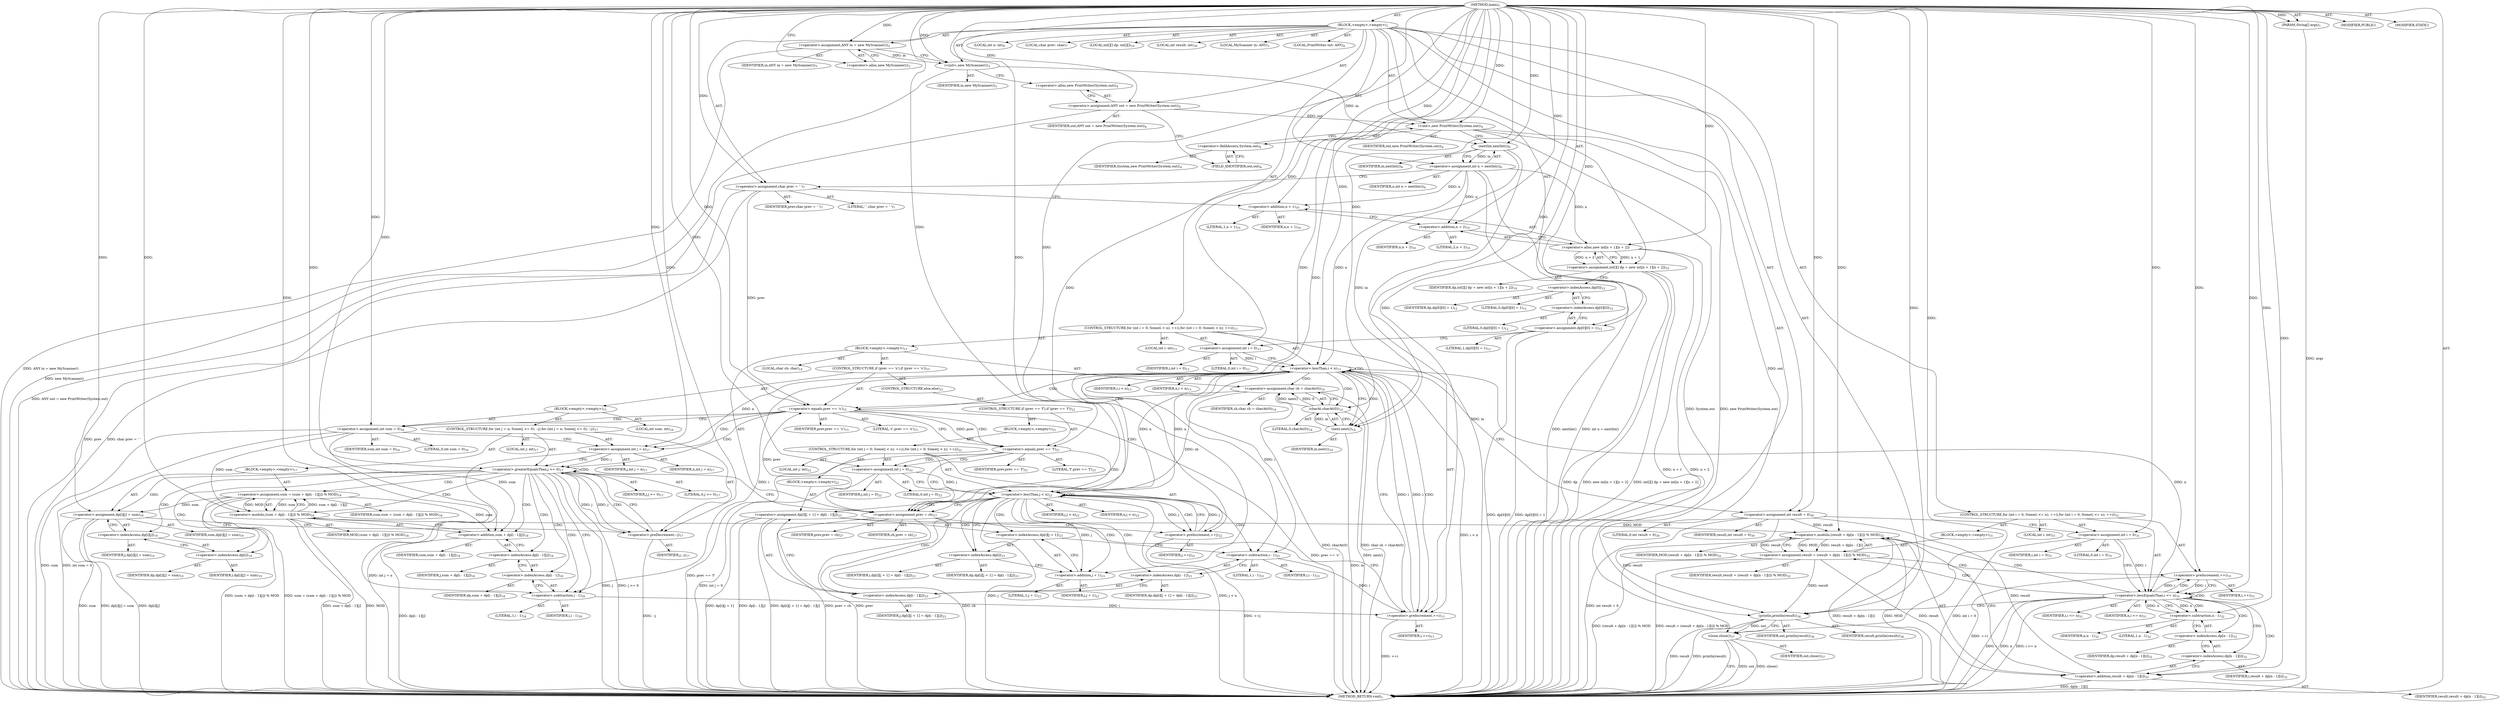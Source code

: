 digraph "main" {  
"21" [label = <(METHOD,main)<SUB>1</SUB>> ]
"22" [label = <(PARAM,String[] args)<SUB>1</SUB>> ]
"23" [label = <(BLOCK,&lt;empty&gt;,&lt;empty&gt;)<SUB>1</SUB>> ]
"4" [label = <(LOCAL,MyScanner in: ANY)<SUB>3</SUB>> ]
"24" [label = <(&lt;operator&gt;.assignment,ANY in = new MyScanner())<SUB>3</SUB>> ]
"25" [label = <(IDENTIFIER,in,ANY in = new MyScanner())<SUB>3</SUB>> ]
"26" [label = <(&lt;operator&gt;.alloc,new MyScanner())<SUB>3</SUB>> ]
"27" [label = <(&lt;init&gt;,new MyScanner())<SUB>3</SUB>> ]
"3" [label = <(IDENTIFIER,in,new MyScanner())<SUB>3</SUB>> ]
"6" [label = <(LOCAL,PrintWriter out: ANY)<SUB>4</SUB>> ]
"28" [label = <(&lt;operator&gt;.assignment,ANY out = new PrintWriter(System.out))<SUB>4</SUB>> ]
"29" [label = <(IDENTIFIER,out,ANY out = new PrintWriter(System.out))<SUB>4</SUB>> ]
"30" [label = <(&lt;operator&gt;.alloc,new PrintWriter(System.out))<SUB>4</SUB>> ]
"31" [label = <(&lt;init&gt;,new PrintWriter(System.out))<SUB>4</SUB>> ]
"5" [label = <(IDENTIFIER,out,new PrintWriter(System.out))<SUB>4</SUB>> ]
"32" [label = <(&lt;operator&gt;.fieldAccess,System.out)<SUB>4</SUB>> ]
"33" [label = <(IDENTIFIER,System,new PrintWriter(System.out))<SUB>4</SUB>> ]
"34" [label = <(FIELD_IDENTIFIER,out,out)<SUB>4</SUB>> ]
"35" [label = <(LOCAL,int n: int)<SUB>6</SUB>> ]
"36" [label = <(&lt;operator&gt;.assignment,int n = nextInt())<SUB>6</SUB>> ]
"37" [label = <(IDENTIFIER,n,int n = nextInt())<SUB>6</SUB>> ]
"38" [label = <(nextInt,nextInt())<SUB>6</SUB>> ]
"39" [label = <(IDENTIFIER,in,nextInt())<SUB>6</SUB>> ]
"40" [label = <(LOCAL,char prev: char)<SUB>7</SUB>> ]
"41" [label = <(&lt;operator&gt;.assignment,char prev = ' ')<SUB>7</SUB>> ]
"42" [label = <(IDENTIFIER,prev,char prev = ' ')<SUB>7</SUB>> ]
"43" [label = <(LITERAL,' ',char prev = ' ')<SUB>7</SUB>> ]
"44" [label = <(LOCAL,int[][] dp: int[][])<SUB>10</SUB>> ]
"45" [label = <(&lt;operator&gt;.assignment,int[][] dp = new int[n + 1][n + 2])<SUB>10</SUB>> ]
"46" [label = <(IDENTIFIER,dp,int[][] dp = new int[n + 1][n + 2])<SUB>10</SUB>> ]
"47" [label = <(&lt;operator&gt;.alloc,new int[n + 1][n + 2])> ]
"48" [label = <(&lt;operator&gt;.addition,n + 1)<SUB>10</SUB>> ]
"49" [label = <(IDENTIFIER,n,n + 1)<SUB>10</SUB>> ]
"50" [label = <(LITERAL,1,n + 1)<SUB>10</SUB>> ]
"51" [label = <(&lt;operator&gt;.addition,n + 2)<SUB>10</SUB>> ]
"52" [label = <(IDENTIFIER,n,n + 2)<SUB>10</SUB>> ]
"53" [label = <(LITERAL,2,n + 2)<SUB>10</SUB>> ]
"54" [label = <(&lt;operator&gt;.assignment,dp[0][0] = 1)<SUB>12</SUB>> ]
"55" [label = <(&lt;operator&gt;.indexAccess,dp[0][0])<SUB>12</SUB>> ]
"56" [label = <(&lt;operator&gt;.indexAccess,dp[0])<SUB>12</SUB>> ]
"57" [label = <(IDENTIFIER,dp,dp[0][0] = 1)<SUB>12</SUB>> ]
"58" [label = <(LITERAL,0,dp[0][0] = 1)<SUB>12</SUB>> ]
"59" [label = <(LITERAL,0,dp[0][0] = 1)<SUB>12</SUB>> ]
"60" [label = <(LITERAL,1,dp[0][0] = 1)<SUB>12</SUB>> ]
"61" [label = <(CONTROL_STRUCTURE,for (int i = 0; Some(i &lt; n); ++i),for (int i = 0; Some(i &lt; n); ++i))<SUB>13</SUB>> ]
"62" [label = <(LOCAL,int i: int)<SUB>13</SUB>> ]
"63" [label = <(&lt;operator&gt;.assignment,int i = 0)<SUB>13</SUB>> ]
"64" [label = <(IDENTIFIER,i,int i = 0)<SUB>13</SUB>> ]
"65" [label = <(LITERAL,0,int i = 0)<SUB>13</SUB>> ]
"66" [label = <(&lt;operator&gt;.lessThan,i &lt; n)<SUB>13</SUB>> ]
"67" [label = <(IDENTIFIER,i,i &lt; n)<SUB>13</SUB>> ]
"68" [label = <(IDENTIFIER,n,i &lt; n)<SUB>13</SUB>> ]
"69" [label = <(&lt;operator&gt;.preIncrement,++i)<SUB>13</SUB>> ]
"70" [label = <(IDENTIFIER,i,++i)<SUB>13</SUB>> ]
"71" [label = <(BLOCK,&lt;empty&gt;,&lt;empty&gt;)<SUB>13</SUB>> ]
"72" [label = <(LOCAL,char ch: char)<SUB>14</SUB>> ]
"73" [label = <(&lt;operator&gt;.assignment,char ch = charAt(0))<SUB>14</SUB>> ]
"74" [label = <(IDENTIFIER,ch,char ch = charAt(0))<SUB>14</SUB>> ]
"75" [label = <(charAt,charAt(0))<SUB>14</SUB>> ]
"76" [label = <(next,next())<SUB>14</SUB>> ]
"77" [label = <(IDENTIFIER,in,next())<SUB>14</SUB>> ]
"78" [label = <(LITERAL,0,charAt(0))<SUB>14</SUB>> ]
"79" [label = <(CONTROL_STRUCTURE,if (prev == 's'),if (prev == 's'))<SUB>15</SUB>> ]
"80" [label = <(&lt;operator&gt;.equals,prev == 's')<SUB>15</SUB>> ]
"81" [label = <(IDENTIFIER,prev,prev == 's')<SUB>15</SUB>> ]
"82" [label = <(LITERAL,'s',prev == 's')<SUB>15</SUB>> ]
"83" [label = <(BLOCK,&lt;empty&gt;,&lt;empty&gt;)<SUB>15</SUB>> ]
"84" [label = <(LOCAL,int sum: int)<SUB>16</SUB>> ]
"85" [label = <(&lt;operator&gt;.assignment,int sum = 0)<SUB>16</SUB>> ]
"86" [label = <(IDENTIFIER,sum,int sum = 0)<SUB>16</SUB>> ]
"87" [label = <(LITERAL,0,int sum = 0)<SUB>16</SUB>> ]
"88" [label = <(CONTROL_STRUCTURE,for (int j = n; Some(j &gt;= 0); --j),for (int j = n; Some(j &gt;= 0); --j))<SUB>17</SUB>> ]
"89" [label = <(LOCAL,int j: int)<SUB>17</SUB>> ]
"90" [label = <(&lt;operator&gt;.assignment,int j = n)<SUB>17</SUB>> ]
"91" [label = <(IDENTIFIER,j,int j = n)<SUB>17</SUB>> ]
"92" [label = <(IDENTIFIER,n,int j = n)<SUB>17</SUB>> ]
"93" [label = <(&lt;operator&gt;.greaterEqualsThan,j &gt;= 0)<SUB>17</SUB>> ]
"94" [label = <(IDENTIFIER,j,j &gt;= 0)<SUB>17</SUB>> ]
"95" [label = <(LITERAL,0,j &gt;= 0)<SUB>17</SUB>> ]
"96" [label = <(&lt;operator&gt;.preDecrement,--j)<SUB>17</SUB>> ]
"97" [label = <(IDENTIFIER,j,--j)<SUB>17</SUB>> ]
"98" [label = <(BLOCK,&lt;empty&gt;,&lt;empty&gt;)<SUB>17</SUB>> ]
"99" [label = <(&lt;operator&gt;.assignment,sum = (sum + dp[i - 1][j]) % MOD)<SUB>18</SUB>> ]
"100" [label = <(IDENTIFIER,sum,sum = (sum + dp[i - 1][j]) % MOD)<SUB>18</SUB>> ]
"101" [label = <(&lt;operator&gt;.modulo,(sum + dp[i - 1][j]) % MOD)<SUB>18</SUB>> ]
"102" [label = <(&lt;operator&gt;.addition,sum + dp[i - 1][j])<SUB>18</SUB>> ]
"103" [label = <(IDENTIFIER,sum,sum + dp[i - 1][j])<SUB>18</SUB>> ]
"104" [label = <(&lt;operator&gt;.indexAccess,dp[i - 1][j])<SUB>18</SUB>> ]
"105" [label = <(&lt;operator&gt;.indexAccess,dp[i - 1])<SUB>18</SUB>> ]
"106" [label = <(IDENTIFIER,dp,sum + dp[i - 1][j])<SUB>18</SUB>> ]
"107" [label = <(&lt;operator&gt;.subtraction,i - 1)<SUB>18</SUB>> ]
"108" [label = <(IDENTIFIER,i,i - 1)<SUB>18</SUB>> ]
"109" [label = <(LITERAL,1,i - 1)<SUB>18</SUB>> ]
"110" [label = <(IDENTIFIER,j,sum + dp[i - 1][j])<SUB>18</SUB>> ]
"111" [label = <(IDENTIFIER,MOD,(sum + dp[i - 1][j]) % MOD)<SUB>18</SUB>> ]
"112" [label = <(&lt;operator&gt;.assignment,dp[i][j] = sum)<SUB>19</SUB>> ]
"113" [label = <(&lt;operator&gt;.indexAccess,dp[i][j])<SUB>19</SUB>> ]
"114" [label = <(&lt;operator&gt;.indexAccess,dp[i])<SUB>19</SUB>> ]
"115" [label = <(IDENTIFIER,dp,dp[i][j] = sum)<SUB>19</SUB>> ]
"116" [label = <(IDENTIFIER,i,dp[i][j] = sum)<SUB>19</SUB>> ]
"117" [label = <(IDENTIFIER,j,dp[i][j] = sum)<SUB>19</SUB>> ]
"118" [label = <(IDENTIFIER,sum,dp[i][j] = sum)<SUB>19</SUB>> ]
"119" [label = <(CONTROL_STRUCTURE,else,else)<SUB>21</SUB>> ]
"120" [label = <(CONTROL_STRUCTURE,if (prev == 'f'),if (prev == 'f'))<SUB>21</SUB>> ]
"121" [label = <(&lt;operator&gt;.equals,prev == 'f')<SUB>21</SUB>> ]
"122" [label = <(IDENTIFIER,prev,prev == 'f')<SUB>21</SUB>> ]
"123" [label = <(LITERAL,'f',prev == 'f')<SUB>21</SUB>> ]
"124" [label = <(BLOCK,&lt;empty&gt;,&lt;empty&gt;)<SUB>21</SUB>> ]
"125" [label = <(CONTROL_STRUCTURE,for (int j = 0; Some(j &lt; n); ++j),for (int j = 0; Some(j &lt; n); ++j))<SUB>22</SUB>> ]
"126" [label = <(LOCAL,int j: int)<SUB>22</SUB>> ]
"127" [label = <(&lt;operator&gt;.assignment,int j = 0)<SUB>22</SUB>> ]
"128" [label = <(IDENTIFIER,j,int j = 0)<SUB>22</SUB>> ]
"129" [label = <(LITERAL,0,int j = 0)<SUB>22</SUB>> ]
"130" [label = <(&lt;operator&gt;.lessThan,j &lt; n)<SUB>22</SUB>> ]
"131" [label = <(IDENTIFIER,j,j &lt; n)<SUB>22</SUB>> ]
"132" [label = <(IDENTIFIER,n,j &lt; n)<SUB>22</SUB>> ]
"133" [label = <(&lt;operator&gt;.preIncrement,++j)<SUB>22</SUB>> ]
"134" [label = <(IDENTIFIER,j,++j)<SUB>22</SUB>> ]
"135" [label = <(BLOCK,&lt;empty&gt;,&lt;empty&gt;)<SUB>22</SUB>> ]
"136" [label = <(&lt;operator&gt;.assignment,dp[i][j + 1] = dp[i - 1][j])<SUB>23</SUB>> ]
"137" [label = <(&lt;operator&gt;.indexAccess,dp[i][j + 1])<SUB>23</SUB>> ]
"138" [label = <(&lt;operator&gt;.indexAccess,dp[i])<SUB>23</SUB>> ]
"139" [label = <(IDENTIFIER,dp,dp[i][j + 1] = dp[i - 1][j])<SUB>23</SUB>> ]
"140" [label = <(IDENTIFIER,i,dp[i][j + 1] = dp[i - 1][j])<SUB>23</SUB>> ]
"141" [label = <(&lt;operator&gt;.addition,j + 1)<SUB>23</SUB>> ]
"142" [label = <(IDENTIFIER,j,j + 1)<SUB>23</SUB>> ]
"143" [label = <(LITERAL,1,j + 1)<SUB>23</SUB>> ]
"144" [label = <(&lt;operator&gt;.indexAccess,dp[i - 1][j])<SUB>23</SUB>> ]
"145" [label = <(&lt;operator&gt;.indexAccess,dp[i - 1])<SUB>23</SUB>> ]
"146" [label = <(IDENTIFIER,dp,dp[i][j + 1] = dp[i - 1][j])<SUB>23</SUB>> ]
"147" [label = <(&lt;operator&gt;.subtraction,i - 1)<SUB>23</SUB>> ]
"148" [label = <(IDENTIFIER,i,i - 1)<SUB>23</SUB>> ]
"149" [label = <(LITERAL,1,i - 1)<SUB>23</SUB>> ]
"150" [label = <(IDENTIFIER,j,dp[i][j + 1] = dp[i - 1][j])<SUB>23</SUB>> ]
"151" [label = <(&lt;operator&gt;.assignment,prev = ch)<SUB>27</SUB>> ]
"152" [label = <(IDENTIFIER,prev,prev = ch)<SUB>27</SUB>> ]
"153" [label = <(IDENTIFIER,ch,prev = ch)<SUB>27</SUB>> ]
"154" [label = <(LOCAL,int result: int)<SUB>30</SUB>> ]
"155" [label = <(&lt;operator&gt;.assignment,int result = 0)<SUB>30</SUB>> ]
"156" [label = <(IDENTIFIER,result,int result = 0)<SUB>30</SUB>> ]
"157" [label = <(LITERAL,0,int result = 0)<SUB>30</SUB>> ]
"158" [label = <(CONTROL_STRUCTURE,for (int i = 0; Some(i &lt;= n); ++i),for (int i = 0; Some(i &lt;= n); ++i))<SUB>31</SUB>> ]
"159" [label = <(LOCAL,int i: int)<SUB>31</SUB>> ]
"160" [label = <(&lt;operator&gt;.assignment,int i = 0)<SUB>31</SUB>> ]
"161" [label = <(IDENTIFIER,i,int i = 0)<SUB>31</SUB>> ]
"162" [label = <(LITERAL,0,int i = 0)<SUB>31</SUB>> ]
"163" [label = <(&lt;operator&gt;.lessEqualsThan,i &lt;= n)<SUB>31</SUB>> ]
"164" [label = <(IDENTIFIER,i,i &lt;= n)<SUB>31</SUB>> ]
"165" [label = <(IDENTIFIER,n,i &lt;= n)<SUB>31</SUB>> ]
"166" [label = <(&lt;operator&gt;.preIncrement,++i)<SUB>31</SUB>> ]
"167" [label = <(IDENTIFIER,i,++i)<SUB>31</SUB>> ]
"168" [label = <(BLOCK,&lt;empty&gt;,&lt;empty&gt;)<SUB>31</SUB>> ]
"169" [label = <(&lt;operator&gt;.assignment,result = (result + dp[n - 1][i]) % MOD)<SUB>32</SUB>> ]
"170" [label = <(IDENTIFIER,result,result = (result + dp[n - 1][i]) % MOD)<SUB>32</SUB>> ]
"171" [label = <(&lt;operator&gt;.modulo,(result + dp[n - 1][i]) % MOD)<SUB>32</SUB>> ]
"172" [label = <(&lt;operator&gt;.addition,result + dp[n - 1][i])<SUB>32</SUB>> ]
"173" [label = <(IDENTIFIER,result,result + dp[n - 1][i])<SUB>32</SUB>> ]
"174" [label = <(&lt;operator&gt;.indexAccess,dp[n - 1][i])<SUB>32</SUB>> ]
"175" [label = <(&lt;operator&gt;.indexAccess,dp[n - 1])<SUB>32</SUB>> ]
"176" [label = <(IDENTIFIER,dp,result + dp[n - 1][i])<SUB>32</SUB>> ]
"177" [label = <(&lt;operator&gt;.subtraction,n - 1)<SUB>32</SUB>> ]
"178" [label = <(IDENTIFIER,n,n - 1)<SUB>32</SUB>> ]
"179" [label = <(LITERAL,1,n - 1)<SUB>32</SUB>> ]
"180" [label = <(IDENTIFIER,i,result + dp[n - 1][i])<SUB>32</SUB>> ]
"181" [label = <(IDENTIFIER,MOD,(result + dp[n - 1][i]) % MOD)<SUB>32</SUB>> ]
"182" [label = <(println,println(result))<SUB>36</SUB>> ]
"183" [label = <(IDENTIFIER,out,println(result))<SUB>36</SUB>> ]
"184" [label = <(IDENTIFIER,result,println(result))<SUB>36</SUB>> ]
"185" [label = <(close,close())<SUB>37</SUB>> ]
"186" [label = <(IDENTIFIER,out,close())<SUB>37</SUB>> ]
"187" [label = <(MODIFIER,PUBLIC)> ]
"188" [label = <(MODIFIER,STATIC)> ]
"189" [label = <(METHOD_RETURN,void)<SUB>1</SUB>> ]
  "21" -> "22"  [ label = "AST: "] 
  "21" -> "23"  [ label = "AST: "] 
  "21" -> "187"  [ label = "AST: "] 
  "21" -> "188"  [ label = "AST: "] 
  "21" -> "189"  [ label = "AST: "] 
  "23" -> "4"  [ label = "AST: "] 
  "23" -> "24"  [ label = "AST: "] 
  "23" -> "27"  [ label = "AST: "] 
  "23" -> "6"  [ label = "AST: "] 
  "23" -> "28"  [ label = "AST: "] 
  "23" -> "31"  [ label = "AST: "] 
  "23" -> "35"  [ label = "AST: "] 
  "23" -> "36"  [ label = "AST: "] 
  "23" -> "40"  [ label = "AST: "] 
  "23" -> "41"  [ label = "AST: "] 
  "23" -> "44"  [ label = "AST: "] 
  "23" -> "45"  [ label = "AST: "] 
  "23" -> "54"  [ label = "AST: "] 
  "23" -> "61"  [ label = "AST: "] 
  "23" -> "154"  [ label = "AST: "] 
  "23" -> "155"  [ label = "AST: "] 
  "23" -> "158"  [ label = "AST: "] 
  "23" -> "182"  [ label = "AST: "] 
  "23" -> "185"  [ label = "AST: "] 
  "24" -> "25"  [ label = "AST: "] 
  "24" -> "26"  [ label = "AST: "] 
  "27" -> "3"  [ label = "AST: "] 
  "28" -> "29"  [ label = "AST: "] 
  "28" -> "30"  [ label = "AST: "] 
  "31" -> "5"  [ label = "AST: "] 
  "31" -> "32"  [ label = "AST: "] 
  "32" -> "33"  [ label = "AST: "] 
  "32" -> "34"  [ label = "AST: "] 
  "36" -> "37"  [ label = "AST: "] 
  "36" -> "38"  [ label = "AST: "] 
  "38" -> "39"  [ label = "AST: "] 
  "41" -> "42"  [ label = "AST: "] 
  "41" -> "43"  [ label = "AST: "] 
  "45" -> "46"  [ label = "AST: "] 
  "45" -> "47"  [ label = "AST: "] 
  "47" -> "48"  [ label = "AST: "] 
  "47" -> "51"  [ label = "AST: "] 
  "48" -> "49"  [ label = "AST: "] 
  "48" -> "50"  [ label = "AST: "] 
  "51" -> "52"  [ label = "AST: "] 
  "51" -> "53"  [ label = "AST: "] 
  "54" -> "55"  [ label = "AST: "] 
  "54" -> "60"  [ label = "AST: "] 
  "55" -> "56"  [ label = "AST: "] 
  "55" -> "59"  [ label = "AST: "] 
  "56" -> "57"  [ label = "AST: "] 
  "56" -> "58"  [ label = "AST: "] 
  "61" -> "62"  [ label = "AST: "] 
  "61" -> "63"  [ label = "AST: "] 
  "61" -> "66"  [ label = "AST: "] 
  "61" -> "69"  [ label = "AST: "] 
  "61" -> "71"  [ label = "AST: "] 
  "63" -> "64"  [ label = "AST: "] 
  "63" -> "65"  [ label = "AST: "] 
  "66" -> "67"  [ label = "AST: "] 
  "66" -> "68"  [ label = "AST: "] 
  "69" -> "70"  [ label = "AST: "] 
  "71" -> "72"  [ label = "AST: "] 
  "71" -> "73"  [ label = "AST: "] 
  "71" -> "79"  [ label = "AST: "] 
  "71" -> "151"  [ label = "AST: "] 
  "73" -> "74"  [ label = "AST: "] 
  "73" -> "75"  [ label = "AST: "] 
  "75" -> "76"  [ label = "AST: "] 
  "75" -> "78"  [ label = "AST: "] 
  "76" -> "77"  [ label = "AST: "] 
  "79" -> "80"  [ label = "AST: "] 
  "79" -> "83"  [ label = "AST: "] 
  "79" -> "119"  [ label = "AST: "] 
  "80" -> "81"  [ label = "AST: "] 
  "80" -> "82"  [ label = "AST: "] 
  "83" -> "84"  [ label = "AST: "] 
  "83" -> "85"  [ label = "AST: "] 
  "83" -> "88"  [ label = "AST: "] 
  "85" -> "86"  [ label = "AST: "] 
  "85" -> "87"  [ label = "AST: "] 
  "88" -> "89"  [ label = "AST: "] 
  "88" -> "90"  [ label = "AST: "] 
  "88" -> "93"  [ label = "AST: "] 
  "88" -> "96"  [ label = "AST: "] 
  "88" -> "98"  [ label = "AST: "] 
  "90" -> "91"  [ label = "AST: "] 
  "90" -> "92"  [ label = "AST: "] 
  "93" -> "94"  [ label = "AST: "] 
  "93" -> "95"  [ label = "AST: "] 
  "96" -> "97"  [ label = "AST: "] 
  "98" -> "99"  [ label = "AST: "] 
  "98" -> "112"  [ label = "AST: "] 
  "99" -> "100"  [ label = "AST: "] 
  "99" -> "101"  [ label = "AST: "] 
  "101" -> "102"  [ label = "AST: "] 
  "101" -> "111"  [ label = "AST: "] 
  "102" -> "103"  [ label = "AST: "] 
  "102" -> "104"  [ label = "AST: "] 
  "104" -> "105"  [ label = "AST: "] 
  "104" -> "110"  [ label = "AST: "] 
  "105" -> "106"  [ label = "AST: "] 
  "105" -> "107"  [ label = "AST: "] 
  "107" -> "108"  [ label = "AST: "] 
  "107" -> "109"  [ label = "AST: "] 
  "112" -> "113"  [ label = "AST: "] 
  "112" -> "118"  [ label = "AST: "] 
  "113" -> "114"  [ label = "AST: "] 
  "113" -> "117"  [ label = "AST: "] 
  "114" -> "115"  [ label = "AST: "] 
  "114" -> "116"  [ label = "AST: "] 
  "119" -> "120"  [ label = "AST: "] 
  "120" -> "121"  [ label = "AST: "] 
  "120" -> "124"  [ label = "AST: "] 
  "121" -> "122"  [ label = "AST: "] 
  "121" -> "123"  [ label = "AST: "] 
  "124" -> "125"  [ label = "AST: "] 
  "125" -> "126"  [ label = "AST: "] 
  "125" -> "127"  [ label = "AST: "] 
  "125" -> "130"  [ label = "AST: "] 
  "125" -> "133"  [ label = "AST: "] 
  "125" -> "135"  [ label = "AST: "] 
  "127" -> "128"  [ label = "AST: "] 
  "127" -> "129"  [ label = "AST: "] 
  "130" -> "131"  [ label = "AST: "] 
  "130" -> "132"  [ label = "AST: "] 
  "133" -> "134"  [ label = "AST: "] 
  "135" -> "136"  [ label = "AST: "] 
  "136" -> "137"  [ label = "AST: "] 
  "136" -> "144"  [ label = "AST: "] 
  "137" -> "138"  [ label = "AST: "] 
  "137" -> "141"  [ label = "AST: "] 
  "138" -> "139"  [ label = "AST: "] 
  "138" -> "140"  [ label = "AST: "] 
  "141" -> "142"  [ label = "AST: "] 
  "141" -> "143"  [ label = "AST: "] 
  "144" -> "145"  [ label = "AST: "] 
  "144" -> "150"  [ label = "AST: "] 
  "145" -> "146"  [ label = "AST: "] 
  "145" -> "147"  [ label = "AST: "] 
  "147" -> "148"  [ label = "AST: "] 
  "147" -> "149"  [ label = "AST: "] 
  "151" -> "152"  [ label = "AST: "] 
  "151" -> "153"  [ label = "AST: "] 
  "155" -> "156"  [ label = "AST: "] 
  "155" -> "157"  [ label = "AST: "] 
  "158" -> "159"  [ label = "AST: "] 
  "158" -> "160"  [ label = "AST: "] 
  "158" -> "163"  [ label = "AST: "] 
  "158" -> "166"  [ label = "AST: "] 
  "158" -> "168"  [ label = "AST: "] 
  "160" -> "161"  [ label = "AST: "] 
  "160" -> "162"  [ label = "AST: "] 
  "163" -> "164"  [ label = "AST: "] 
  "163" -> "165"  [ label = "AST: "] 
  "166" -> "167"  [ label = "AST: "] 
  "168" -> "169"  [ label = "AST: "] 
  "169" -> "170"  [ label = "AST: "] 
  "169" -> "171"  [ label = "AST: "] 
  "171" -> "172"  [ label = "AST: "] 
  "171" -> "181"  [ label = "AST: "] 
  "172" -> "173"  [ label = "AST: "] 
  "172" -> "174"  [ label = "AST: "] 
  "174" -> "175"  [ label = "AST: "] 
  "174" -> "180"  [ label = "AST: "] 
  "175" -> "176"  [ label = "AST: "] 
  "175" -> "177"  [ label = "AST: "] 
  "177" -> "178"  [ label = "AST: "] 
  "177" -> "179"  [ label = "AST: "] 
  "182" -> "183"  [ label = "AST: "] 
  "182" -> "184"  [ label = "AST: "] 
  "185" -> "186"  [ label = "AST: "] 
  "24" -> "27"  [ label = "CFG: "] 
  "27" -> "30"  [ label = "CFG: "] 
  "28" -> "34"  [ label = "CFG: "] 
  "31" -> "38"  [ label = "CFG: "] 
  "36" -> "41"  [ label = "CFG: "] 
  "41" -> "48"  [ label = "CFG: "] 
  "45" -> "56"  [ label = "CFG: "] 
  "54" -> "63"  [ label = "CFG: "] 
  "155" -> "160"  [ label = "CFG: "] 
  "182" -> "185"  [ label = "CFG: "] 
  "185" -> "189"  [ label = "CFG: "] 
  "26" -> "24"  [ label = "CFG: "] 
  "30" -> "28"  [ label = "CFG: "] 
  "32" -> "31"  [ label = "CFG: "] 
  "38" -> "36"  [ label = "CFG: "] 
  "47" -> "45"  [ label = "CFG: "] 
  "55" -> "54"  [ label = "CFG: "] 
  "63" -> "66"  [ label = "CFG: "] 
  "66" -> "76"  [ label = "CFG: "] 
  "66" -> "155"  [ label = "CFG: "] 
  "69" -> "66"  [ label = "CFG: "] 
  "160" -> "163"  [ label = "CFG: "] 
  "163" -> "177"  [ label = "CFG: "] 
  "163" -> "182"  [ label = "CFG: "] 
  "166" -> "163"  [ label = "CFG: "] 
  "34" -> "32"  [ label = "CFG: "] 
  "48" -> "51"  [ label = "CFG: "] 
  "51" -> "47"  [ label = "CFG: "] 
  "56" -> "55"  [ label = "CFG: "] 
  "73" -> "80"  [ label = "CFG: "] 
  "151" -> "69"  [ label = "CFG: "] 
  "169" -> "166"  [ label = "CFG: "] 
  "75" -> "73"  [ label = "CFG: "] 
  "80" -> "85"  [ label = "CFG: "] 
  "80" -> "121"  [ label = "CFG: "] 
  "171" -> "169"  [ label = "CFG: "] 
  "76" -> "75"  [ label = "CFG: "] 
  "85" -> "90"  [ label = "CFG: "] 
  "172" -> "171"  [ label = "CFG: "] 
  "90" -> "93"  [ label = "CFG: "] 
  "93" -> "107"  [ label = "CFG: "] 
  "93" -> "151"  [ label = "CFG: "] 
  "96" -> "93"  [ label = "CFG: "] 
  "121" -> "127"  [ label = "CFG: "] 
  "121" -> "151"  [ label = "CFG: "] 
  "174" -> "172"  [ label = "CFG: "] 
  "99" -> "114"  [ label = "CFG: "] 
  "112" -> "96"  [ label = "CFG: "] 
  "175" -> "174"  [ label = "CFG: "] 
  "101" -> "99"  [ label = "CFG: "] 
  "113" -> "112"  [ label = "CFG: "] 
  "127" -> "130"  [ label = "CFG: "] 
  "130" -> "138"  [ label = "CFG: "] 
  "130" -> "151"  [ label = "CFG: "] 
  "133" -> "130"  [ label = "CFG: "] 
  "177" -> "175"  [ label = "CFG: "] 
  "102" -> "101"  [ label = "CFG: "] 
  "114" -> "113"  [ label = "CFG: "] 
  "136" -> "133"  [ label = "CFG: "] 
  "104" -> "102"  [ label = "CFG: "] 
  "137" -> "147"  [ label = "CFG: "] 
  "144" -> "136"  [ label = "CFG: "] 
  "105" -> "104"  [ label = "CFG: "] 
  "138" -> "141"  [ label = "CFG: "] 
  "141" -> "137"  [ label = "CFG: "] 
  "145" -> "144"  [ label = "CFG: "] 
  "107" -> "105"  [ label = "CFG: "] 
  "147" -> "145"  [ label = "CFG: "] 
  "21" -> "26"  [ label = "CFG: "] 
  "22" -> "189"  [ label = "DDG: args"] 
  "24" -> "189"  [ label = "DDG: ANY in = new MyScanner()"] 
  "27" -> "189"  [ label = "DDG: new MyScanner()"] 
  "28" -> "189"  [ label = "DDG: ANY out = new PrintWriter(System.out)"] 
  "31" -> "189"  [ label = "DDG: System.out"] 
  "31" -> "189"  [ label = "DDG: new PrintWriter(System.out)"] 
  "38" -> "189"  [ label = "DDG: in"] 
  "36" -> "189"  [ label = "DDG: nextInt()"] 
  "36" -> "189"  [ label = "DDG: int n = nextInt()"] 
  "41" -> "189"  [ label = "DDG: prev"] 
  "41" -> "189"  [ label = "DDG: char prev = ' '"] 
  "45" -> "189"  [ label = "DDG: dp"] 
  "47" -> "189"  [ label = "DDG: n + 1"] 
  "47" -> "189"  [ label = "DDG: n + 2"] 
  "45" -> "189"  [ label = "DDG: new int[n + 1][n + 2]"] 
  "45" -> "189"  [ label = "DDG: int[][] dp = new int[n + 1][n + 2]"] 
  "54" -> "189"  [ label = "DDG: dp[0][0]"] 
  "54" -> "189"  [ label = "DDG: dp[0][0] = 1"] 
  "66" -> "189"  [ label = "DDG: i &lt; n"] 
  "155" -> "189"  [ label = "DDG: int result = 0"] 
  "160" -> "189"  [ label = "DDG: int i = 0"] 
  "163" -> "189"  [ label = "DDG: i"] 
  "163" -> "189"  [ label = "DDG: n"] 
  "163" -> "189"  [ label = "DDG: i &lt;= n"] 
  "182" -> "189"  [ label = "DDG: result"] 
  "182" -> "189"  [ label = "DDG: println(result)"] 
  "185" -> "189"  [ label = "DDG: out"] 
  "185" -> "189"  [ label = "DDG: close()"] 
  "172" -> "189"  [ label = "DDG: dp[n - 1][i]"] 
  "171" -> "189"  [ label = "DDG: result + dp[n - 1][i]"] 
  "171" -> "189"  [ label = "DDG: MOD"] 
  "169" -> "189"  [ label = "DDG: (result + dp[n - 1][i]) % MOD"] 
  "169" -> "189"  [ label = "DDG: result = (result + dp[n - 1][i]) % MOD"] 
  "166" -> "189"  [ label = "DDG: ++i"] 
  "76" -> "189"  [ label = "DDG: in"] 
  "75" -> "189"  [ label = "DDG: next()"] 
  "73" -> "189"  [ label = "DDG: charAt(0)"] 
  "73" -> "189"  [ label = "DDG: char ch = charAt(0)"] 
  "80" -> "189"  [ label = "DDG: prev == 's'"] 
  "121" -> "189"  [ label = "DDG: prev == 'f'"] 
  "127" -> "189"  [ label = "DDG: int j = 0"] 
  "130" -> "189"  [ label = "DDG: j"] 
  "130" -> "189"  [ label = "DDG: j &lt; n"] 
  "136" -> "189"  [ label = "DDG: dp[i][j + 1]"] 
  "136" -> "189"  [ label = "DDG: dp[i - 1][j]"] 
  "136" -> "189"  [ label = "DDG: dp[i][j + 1] = dp[i - 1][j]"] 
  "133" -> "189"  [ label = "DDG: ++j"] 
  "85" -> "189"  [ label = "DDG: sum"] 
  "85" -> "189"  [ label = "DDG: int sum = 0"] 
  "90" -> "189"  [ label = "DDG: int j = n"] 
  "93" -> "189"  [ label = "DDG: j"] 
  "93" -> "189"  [ label = "DDG: j &gt;= 0"] 
  "151" -> "189"  [ label = "DDG: prev"] 
  "151" -> "189"  [ label = "DDG: ch"] 
  "151" -> "189"  [ label = "DDG: prev = ch"] 
  "69" -> "189"  [ label = "DDG: ++i"] 
  "102" -> "189"  [ label = "DDG: dp[i - 1][j]"] 
  "101" -> "189"  [ label = "DDG: sum + dp[i - 1][j]"] 
  "101" -> "189"  [ label = "DDG: MOD"] 
  "99" -> "189"  [ label = "DDG: (sum + dp[i - 1][j]) % MOD"] 
  "99" -> "189"  [ label = "DDG: sum = (sum + dp[i - 1][j]) % MOD"] 
  "112" -> "189"  [ label = "DDG: dp[i][j]"] 
  "112" -> "189"  [ label = "DDG: sum"] 
  "112" -> "189"  [ label = "DDG: dp[i][j] = sum"] 
  "96" -> "189"  [ label = "DDG: --j"] 
  "21" -> "22"  [ label = "DDG: "] 
  "21" -> "24"  [ label = "DDG: "] 
  "21" -> "28"  [ label = "DDG: "] 
  "38" -> "36"  [ label = "DDG: in"] 
  "21" -> "41"  [ label = "DDG: "] 
  "47" -> "45"  [ label = "DDG: n + 1"] 
  "47" -> "45"  [ label = "DDG: n + 2"] 
  "21" -> "54"  [ label = "DDG: "] 
  "21" -> "155"  [ label = "DDG: "] 
  "24" -> "27"  [ label = "DDG: in"] 
  "21" -> "27"  [ label = "DDG: "] 
  "28" -> "31"  [ label = "DDG: out"] 
  "21" -> "31"  [ label = "DDG: "] 
  "21" -> "63"  [ label = "DDG: "] 
  "21" -> "160"  [ label = "DDG: "] 
  "31" -> "182"  [ label = "DDG: out"] 
  "21" -> "182"  [ label = "DDG: "] 
  "155" -> "182"  [ label = "DDG: result"] 
  "169" -> "182"  [ label = "DDG: result"] 
  "182" -> "185"  [ label = "DDG: out"] 
  "21" -> "185"  [ label = "DDG: "] 
  "27" -> "38"  [ label = "DDG: in"] 
  "21" -> "38"  [ label = "DDG: "] 
  "36" -> "47"  [ label = "DDG: n"] 
  "21" -> "47"  [ label = "DDG: "] 
  "63" -> "66"  [ label = "DDG: i"] 
  "69" -> "66"  [ label = "DDG: i"] 
  "21" -> "66"  [ label = "DDG: "] 
  "130" -> "66"  [ label = "DDG: n"] 
  "36" -> "66"  [ label = "DDG: n"] 
  "66" -> "69"  [ label = "DDG: i"] 
  "147" -> "69"  [ label = "DDG: i"] 
  "107" -> "69"  [ label = "DDG: i"] 
  "21" -> "69"  [ label = "DDG: "] 
  "75" -> "73"  [ label = "DDG: next()"] 
  "75" -> "73"  [ label = "DDG: 0"] 
  "73" -> "151"  [ label = "DDG: ch"] 
  "21" -> "151"  [ label = "DDG: "] 
  "160" -> "163"  [ label = "DDG: i"] 
  "166" -> "163"  [ label = "DDG: i"] 
  "21" -> "163"  [ label = "DDG: "] 
  "66" -> "163"  [ label = "DDG: n"] 
  "177" -> "163"  [ label = "DDG: n"] 
  "163" -> "166"  [ label = "DDG: i"] 
  "21" -> "166"  [ label = "DDG: "] 
  "171" -> "169"  [ label = "DDG: result + dp[n - 1][i]"] 
  "171" -> "169"  [ label = "DDG: MOD"] 
  "36" -> "48"  [ label = "DDG: n"] 
  "21" -> "48"  [ label = "DDG: "] 
  "21" -> "51"  [ label = "DDG: "] 
  "36" -> "51"  [ label = "DDG: n"] 
  "76" -> "75"  [ label = "DDG: in"] 
  "21" -> "75"  [ label = "DDG: "] 
  "41" -> "80"  [ label = "DDG: prev"] 
  "151" -> "80"  [ label = "DDG: prev"] 
  "21" -> "80"  [ label = "DDG: "] 
  "21" -> "85"  [ label = "DDG: "] 
  "155" -> "171"  [ label = "DDG: result"] 
  "169" -> "171"  [ label = "DDG: result"] 
  "21" -> "171"  [ label = "DDG: "] 
  "101" -> "171"  [ label = "DDG: MOD"] 
  "38" -> "76"  [ label = "DDG: in"] 
  "21" -> "76"  [ label = "DDG: "] 
  "66" -> "90"  [ label = "DDG: n"] 
  "21" -> "90"  [ label = "DDG: "] 
  "155" -> "172"  [ label = "DDG: result"] 
  "169" -> "172"  [ label = "DDG: result"] 
  "21" -> "172"  [ label = "DDG: "] 
  "90" -> "93"  [ label = "DDG: j"] 
  "96" -> "93"  [ label = "DDG: j"] 
  "21" -> "93"  [ label = "DDG: "] 
  "93" -> "96"  [ label = "DDG: j"] 
  "21" -> "96"  [ label = "DDG: "] 
  "101" -> "99"  [ label = "DDG: sum + dp[i - 1][j]"] 
  "101" -> "99"  [ label = "DDG: MOD"] 
  "99" -> "112"  [ label = "DDG: sum"] 
  "21" -> "112"  [ label = "DDG: "] 
  "80" -> "121"  [ label = "DDG: prev"] 
  "21" -> "121"  [ label = "DDG: "] 
  "21" -> "127"  [ label = "DDG: "] 
  "85" -> "101"  [ label = "DDG: sum"] 
  "21" -> "101"  [ label = "DDG: "] 
  "99" -> "101"  [ label = "DDG: sum"] 
  "127" -> "130"  [ label = "DDG: j"] 
  "133" -> "130"  [ label = "DDG: j"] 
  "21" -> "130"  [ label = "DDG: "] 
  "66" -> "130"  [ label = "DDG: n"] 
  "21" -> "133"  [ label = "DDG: "] 
  "130" -> "133"  [ label = "DDG: j"] 
  "163" -> "177"  [ label = "DDG: n"] 
  "21" -> "177"  [ label = "DDG: "] 
  "85" -> "102"  [ label = "DDG: sum"] 
  "21" -> "102"  [ label = "DDG: "] 
  "99" -> "102"  [ label = "DDG: sum"] 
  "130" -> "141"  [ label = "DDG: j"] 
  "21" -> "141"  [ label = "DDG: "] 
  "66" -> "107"  [ label = "DDG: i"] 
  "21" -> "107"  [ label = "DDG: "] 
  "66" -> "147"  [ label = "DDG: i"] 
  "21" -> "147"  [ label = "DDG: "] 
  "66" -> "73"  [ label = "CDG: "] 
  "66" -> "66"  [ label = "CDG: "] 
  "66" -> "75"  [ label = "CDG: "] 
  "66" -> "69"  [ label = "CDG: "] 
  "66" -> "151"  [ label = "CDG: "] 
  "66" -> "76"  [ label = "CDG: "] 
  "66" -> "80"  [ label = "CDG: "] 
  "163" -> "169"  [ label = "CDG: "] 
  "163" -> "163"  [ label = "CDG: "] 
  "163" -> "166"  [ label = "CDG: "] 
  "163" -> "177"  [ label = "CDG: "] 
  "163" -> "174"  [ label = "CDG: "] 
  "163" -> "175"  [ label = "CDG: "] 
  "163" -> "171"  [ label = "CDG: "] 
  "163" -> "172"  [ label = "CDG: "] 
  "80" -> "85"  [ label = "CDG: "] 
  "80" -> "121"  [ label = "CDG: "] 
  "80" -> "93"  [ label = "CDG: "] 
  "80" -> "90"  [ label = "CDG: "] 
  "93" -> "107"  [ label = "CDG: "] 
  "93" -> "96"  [ label = "CDG: "] 
  "93" -> "113"  [ label = "CDG: "] 
  "93" -> "99"  [ label = "CDG: "] 
  "93" -> "102"  [ label = "CDG: "] 
  "93" -> "114"  [ label = "CDG: "] 
  "93" -> "104"  [ label = "CDG: "] 
  "93" -> "112"  [ label = "CDG: "] 
  "93" -> "93"  [ label = "CDG: "] 
  "93" -> "101"  [ label = "CDG: "] 
  "93" -> "105"  [ label = "CDG: "] 
  "121" -> "130"  [ label = "CDG: "] 
  "121" -> "127"  [ label = "CDG: "] 
  "130" -> "141"  [ label = "CDG: "] 
  "130" -> "136"  [ label = "CDG: "] 
  "130" -> "145"  [ label = "CDG: "] 
  "130" -> "144"  [ label = "CDG: "] 
  "130" -> "138"  [ label = "CDG: "] 
  "130" -> "137"  [ label = "CDG: "] 
  "130" -> "130"  [ label = "CDG: "] 
  "130" -> "147"  [ label = "CDG: "] 
  "130" -> "133"  [ label = "CDG: "] 
}

